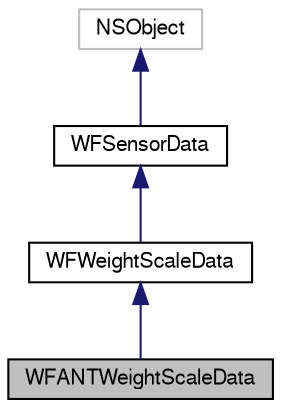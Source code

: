 digraph "WFANTWeightScaleData"
{
  edge [fontname="FreeSans",fontsize="10",labelfontname="FreeSans",labelfontsize="10"];
  node [fontname="FreeSans",fontsize="10",shape=record];
  Node1 [label="WFANTWeightScaleData",height=0.2,width=0.4,color="black", fillcolor="grey75", style="filled", fontcolor="black"];
  Node2 -> Node1 [dir="back",color="midnightblue",fontsize="10",style="solid",fontname="FreeSans"];
  Node2 [label="WFWeightScaleData",height=0.2,width=0.4,color="black", fillcolor="white", style="filled",URL="$interface_w_f_weight_scale_data.html",tooltip="Represents the data available from the ANT+ Weight Scale sensor. "];
  Node3 -> Node2 [dir="back",color="midnightblue",fontsize="10",style="solid",fontname="FreeSans"];
  Node3 [label="WFSensorData",height=0.2,width=0.4,color="black", fillcolor="white", style="filled",URL="$interface_w_f_sensor_data.html",tooltip="This is the abstract base class for all types of ANT sensor data. "];
  Node4 -> Node3 [dir="back",color="midnightblue",fontsize="10",style="solid",fontname="FreeSans"];
  Node4 [label="NSObject",height=0.2,width=0.4,color="grey75", fillcolor="white", style="filled"];
}
